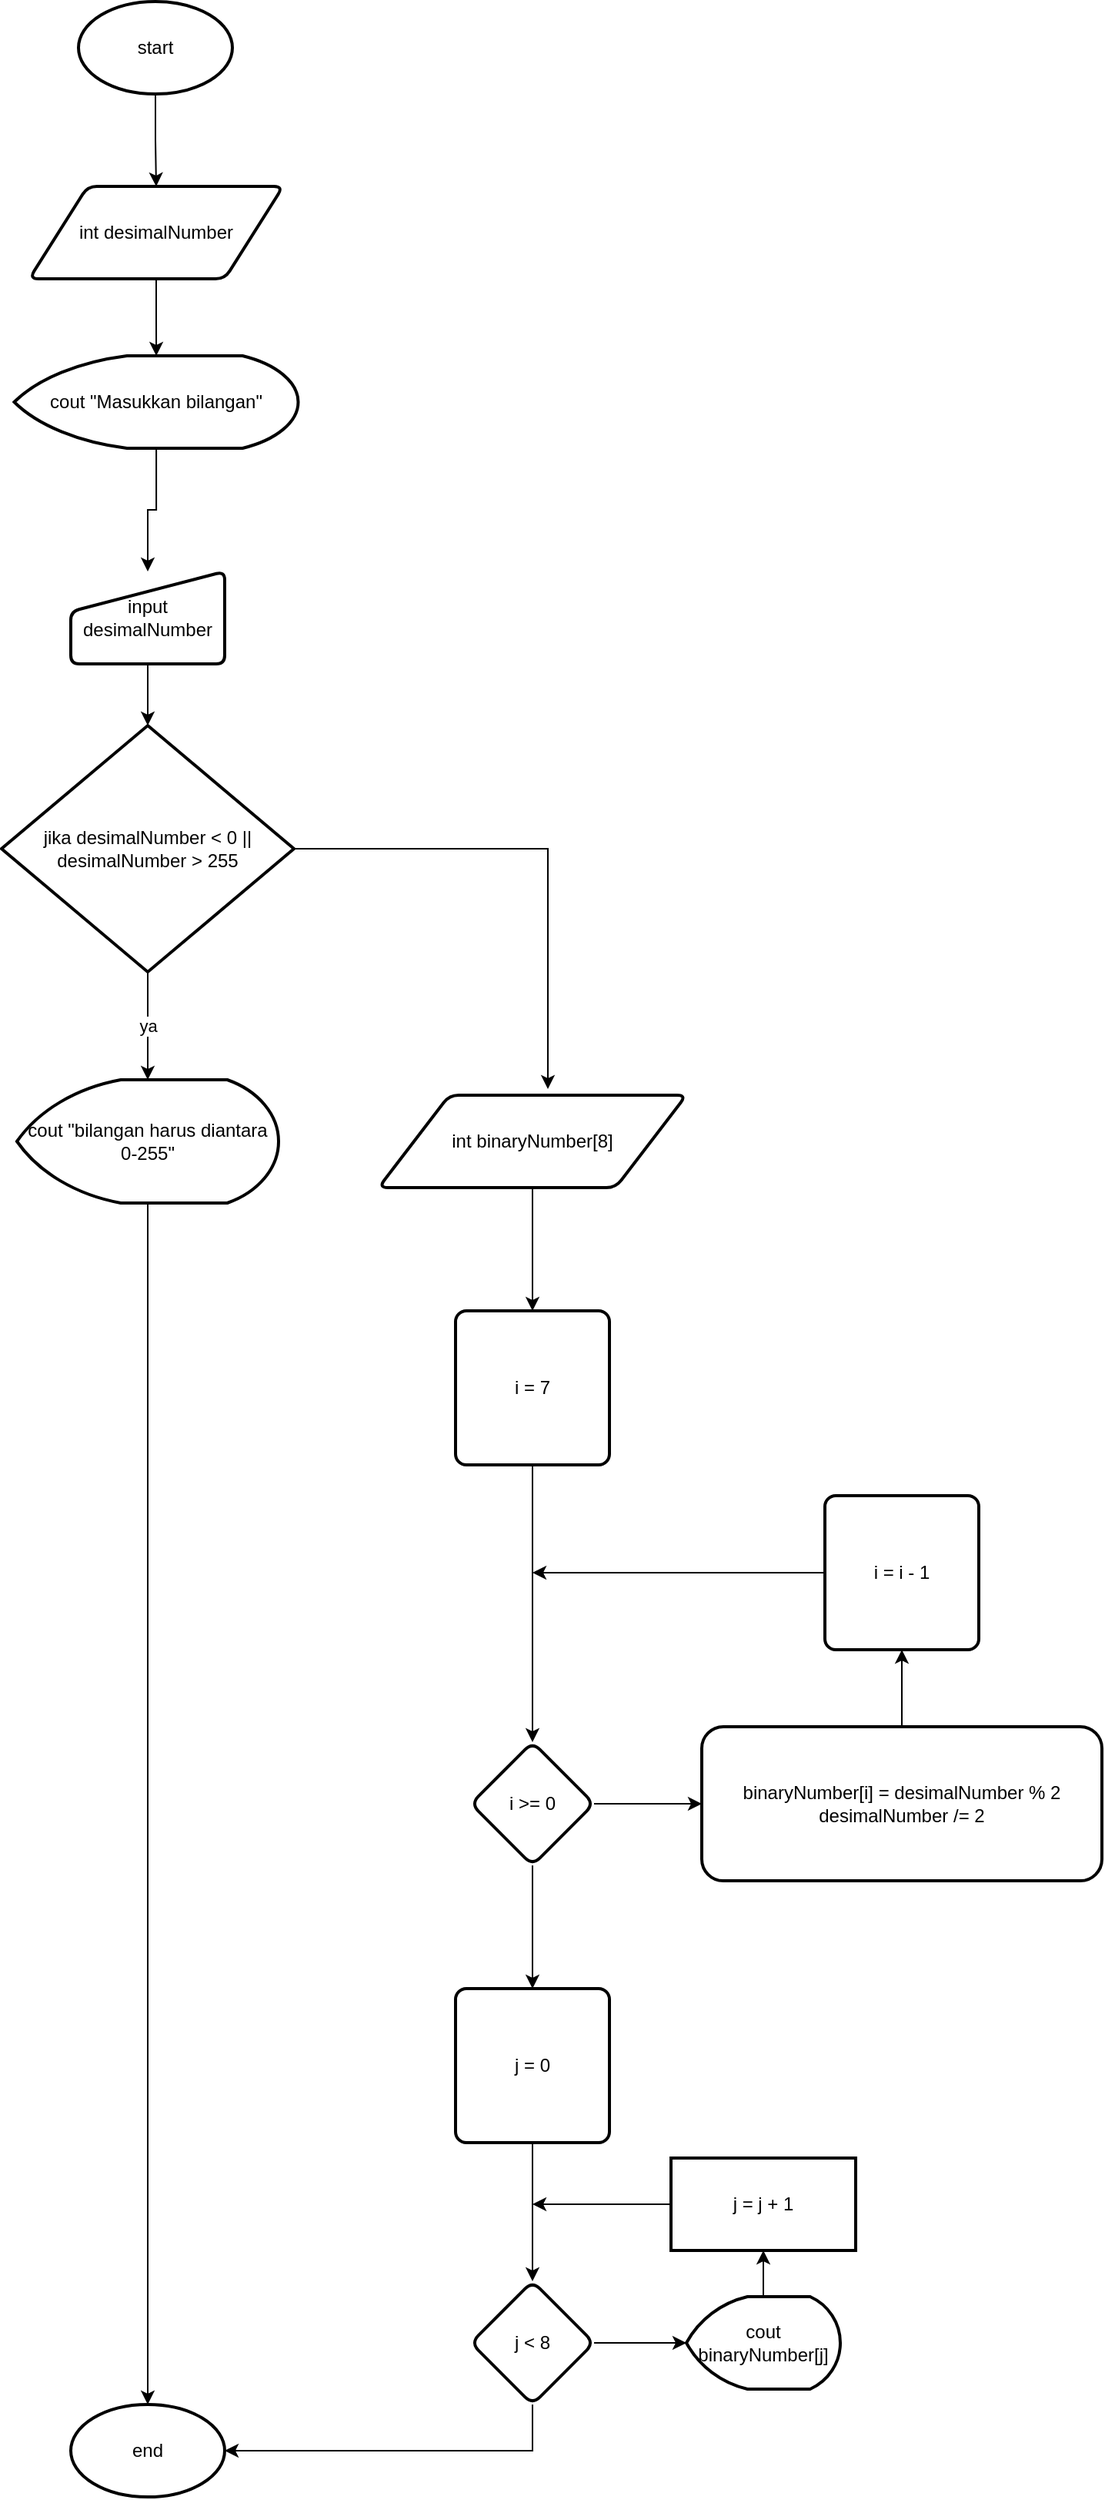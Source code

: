 <mxfile version="22.0.2" type="device">
  <diagram name="Page-1" id="wzbT7WDmP9vmyayFLNcu">
    <mxGraphModel dx="1434" dy="852" grid="1" gridSize="10" guides="1" tooltips="1" connect="1" arrows="1" fold="1" page="1" pageScale="1" pageWidth="850" pageHeight="1100" math="0" shadow="0">
      <root>
        <mxCell id="0" />
        <mxCell id="1" parent="0" />
        <mxCell id="1R3Qh_UPJZl7nbEi05K_-3" value="" style="edgeStyle=orthogonalEdgeStyle;rounded=0;orthogonalLoop=1;jettySize=auto;html=1;" edge="1" parent="1" source="1R3Qh_UPJZl7nbEi05K_-1" target="1R3Qh_UPJZl7nbEi05K_-2">
          <mxGeometry relative="1" as="geometry" />
        </mxCell>
        <mxCell id="1R3Qh_UPJZl7nbEi05K_-1" value="start" style="strokeWidth=2;html=1;shape=mxgraph.flowchart.start_1;whiteSpace=wrap;" vertex="1" parent="1">
          <mxGeometry x="375" y="40" width="100" height="60" as="geometry" />
        </mxCell>
        <mxCell id="1R3Qh_UPJZl7nbEi05K_-5" value="" style="edgeStyle=orthogonalEdgeStyle;rounded=0;orthogonalLoop=1;jettySize=auto;html=1;" edge="1" parent="1" source="1R3Qh_UPJZl7nbEi05K_-2" target="1R3Qh_UPJZl7nbEi05K_-4">
          <mxGeometry relative="1" as="geometry" />
        </mxCell>
        <mxCell id="1R3Qh_UPJZl7nbEi05K_-2" value="int desimalNumber" style="shape=parallelogram;html=1;strokeWidth=2;perimeter=parallelogramPerimeter;whiteSpace=wrap;rounded=1;arcSize=12;size=0.23;" vertex="1" parent="1">
          <mxGeometry x="343" y="160" width="165" height="60" as="geometry" />
        </mxCell>
        <mxCell id="1R3Qh_UPJZl7nbEi05K_-10" value="" style="edgeStyle=orthogonalEdgeStyle;rounded=0;orthogonalLoop=1;jettySize=auto;html=1;" edge="1" parent="1" source="1R3Qh_UPJZl7nbEi05K_-4" target="1R3Qh_UPJZl7nbEi05K_-9">
          <mxGeometry relative="1" as="geometry" />
        </mxCell>
        <mxCell id="1R3Qh_UPJZl7nbEi05K_-4" value="cout &quot;Masukkan bilangan&quot;" style="strokeWidth=2;html=1;shape=mxgraph.flowchart.display;whiteSpace=wrap;" vertex="1" parent="1">
          <mxGeometry x="333.25" y="270" width="184.5" height="60" as="geometry" />
        </mxCell>
        <mxCell id="1R3Qh_UPJZl7nbEi05K_-12" value="" style="edgeStyle=orthogonalEdgeStyle;rounded=0;orthogonalLoop=1;jettySize=auto;html=1;" edge="1" parent="1" source="1R3Qh_UPJZl7nbEi05K_-9" target="1R3Qh_UPJZl7nbEi05K_-11">
          <mxGeometry relative="1" as="geometry" />
        </mxCell>
        <mxCell id="1R3Qh_UPJZl7nbEi05K_-9" value="input desimalNumber" style="html=1;strokeWidth=2;shape=manualInput;whiteSpace=wrap;rounded=1;size=26;arcSize=11;" vertex="1" parent="1">
          <mxGeometry x="370" y="410" width="100" height="60" as="geometry" />
        </mxCell>
        <mxCell id="1R3Qh_UPJZl7nbEi05K_-14" value="ya" style="edgeStyle=orthogonalEdgeStyle;rounded=0;orthogonalLoop=1;jettySize=auto;html=1;" edge="1" parent="1" source="1R3Qh_UPJZl7nbEi05K_-11" target="1R3Qh_UPJZl7nbEi05K_-13">
          <mxGeometry relative="1" as="geometry" />
        </mxCell>
        <mxCell id="1R3Qh_UPJZl7nbEi05K_-11" value="jika desimalNumber &amp;lt; 0 || desimalNumber &amp;gt; 255" style="strokeWidth=2;html=1;shape=mxgraph.flowchart.decision;whiteSpace=wrap;" vertex="1" parent="1">
          <mxGeometry x="325" y="510" width="190" height="160" as="geometry" />
        </mxCell>
        <mxCell id="1R3Qh_UPJZl7nbEi05K_-16" value="" style="edgeStyle=orthogonalEdgeStyle;rounded=0;orthogonalLoop=1;jettySize=auto;html=1;" edge="1" parent="1" source="1R3Qh_UPJZl7nbEi05K_-13" target="1R3Qh_UPJZl7nbEi05K_-15">
          <mxGeometry relative="1" as="geometry" />
        </mxCell>
        <mxCell id="1R3Qh_UPJZl7nbEi05K_-13" value="cout &quot;bilangan harus diantara 0-255&quot;" style="strokeWidth=2;html=1;shape=mxgraph.flowchart.display;whiteSpace=wrap;" vertex="1" parent="1">
          <mxGeometry x="335" y="740" width="170" height="80" as="geometry" />
        </mxCell>
        <mxCell id="1R3Qh_UPJZl7nbEi05K_-15" value="end" style="strokeWidth=2;html=1;shape=mxgraph.flowchart.start_1;whiteSpace=wrap;" vertex="1" parent="1">
          <mxGeometry x="370" y="1600" width="100" height="60" as="geometry" />
        </mxCell>
        <mxCell id="1R3Qh_UPJZl7nbEi05K_-22" value="" style="edgeStyle=orthogonalEdgeStyle;rounded=0;orthogonalLoop=1;jettySize=auto;html=1;" edge="1" parent="1" source="1R3Qh_UPJZl7nbEi05K_-17" target="1R3Qh_UPJZl7nbEi05K_-21">
          <mxGeometry relative="1" as="geometry" />
        </mxCell>
        <mxCell id="1R3Qh_UPJZl7nbEi05K_-17" value="int binaryNumber[8]" style="shape=parallelogram;html=1;strokeWidth=2;perimeter=parallelogramPerimeter;whiteSpace=wrap;rounded=1;arcSize=12;size=0.23;" vertex="1" parent="1">
          <mxGeometry x="570" y="750" width="200" height="60" as="geometry" />
        </mxCell>
        <mxCell id="1R3Qh_UPJZl7nbEi05K_-18" style="edgeStyle=orthogonalEdgeStyle;rounded=0;orthogonalLoop=1;jettySize=auto;html=1;entryX=0.55;entryY=-0.067;entryDx=0;entryDy=0;entryPerimeter=0;" edge="1" parent="1" source="1R3Qh_UPJZl7nbEi05K_-11" target="1R3Qh_UPJZl7nbEi05K_-17">
          <mxGeometry relative="1" as="geometry" />
        </mxCell>
        <mxCell id="1R3Qh_UPJZl7nbEi05K_-24" value="" style="edgeStyle=orthogonalEdgeStyle;rounded=0;orthogonalLoop=1;jettySize=auto;html=1;" edge="1" parent="1" source="1R3Qh_UPJZl7nbEi05K_-21" target="1R3Qh_UPJZl7nbEi05K_-23">
          <mxGeometry relative="1" as="geometry" />
        </mxCell>
        <mxCell id="1R3Qh_UPJZl7nbEi05K_-21" value="i = 7" style="rounded=1;whiteSpace=wrap;html=1;absoluteArcSize=1;arcSize=14;strokeWidth=2;" vertex="1" parent="1">
          <mxGeometry x="620" y="890" width="100" height="100" as="geometry" />
        </mxCell>
        <mxCell id="1R3Qh_UPJZl7nbEi05K_-26" value="" style="edgeStyle=orthogonalEdgeStyle;rounded=0;orthogonalLoop=1;jettySize=auto;html=1;" edge="1" parent="1" source="1R3Qh_UPJZl7nbEi05K_-23" target="1R3Qh_UPJZl7nbEi05K_-25">
          <mxGeometry relative="1" as="geometry" />
        </mxCell>
        <mxCell id="1R3Qh_UPJZl7nbEi05K_-32" value="" style="edgeStyle=orthogonalEdgeStyle;rounded=0;orthogonalLoop=1;jettySize=auto;html=1;" edge="1" parent="1" source="1R3Qh_UPJZl7nbEi05K_-23" target="1R3Qh_UPJZl7nbEi05K_-31">
          <mxGeometry relative="1" as="geometry" />
        </mxCell>
        <mxCell id="1R3Qh_UPJZl7nbEi05K_-23" value="i &amp;gt;= 0" style="rhombus;whiteSpace=wrap;html=1;rounded=1;arcSize=14;strokeWidth=2;" vertex="1" parent="1">
          <mxGeometry x="630" y="1170" width="80" height="80" as="geometry" />
        </mxCell>
        <mxCell id="1R3Qh_UPJZl7nbEi05K_-28" value="" style="edgeStyle=orthogonalEdgeStyle;rounded=0;orthogonalLoop=1;jettySize=auto;html=1;" edge="1" parent="1" source="1R3Qh_UPJZl7nbEi05K_-25" target="1R3Qh_UPJZl7nbEi05K_-27">
          <mxGeometry relative="1" as="geometry" />
        </mxCell>
        <mxCell id="1R3Qh_UPJZl7nbEi05K_-25" value="binaryNumber[i] = desimalNumber % 2&lt;br&gt;desimalNumber /= 2" style="whiteSpace=wrap;html=1;rounded=1;arcSize=14;strokeWidth=2;" vertex="1" parent="1">
          <mxGeometry x="780" y="1160" width="260" height="100" as="geometry" />
        </mxCell>
        <mxCell id="1R3Qh_UPJZl7nbEi05K_-29" style="edgeStyle=orthogonalEdgeStyle;rounded=0;orthogonalLoop=1;jettySize=auto;html=1;" edge="1" parent="1" source="1R3Qh_UPJZl7nbEi05K_-27">
          <mxGeometry relative="1" as="geometry">
            <mxPoint x="670" y="1060" as="targetPoint" />
          </mxGeometry>
        </mxCell>
        <mxCell id="1R3Qh_UPJZl7nbEi05K_-27" value="i = i - 1" style="rounded=1;whiteSpace=wrap;html=1;absoluteArcSize=1;arcSize=14;strokeWidth=2;" vertex="1" parent="1">
          <mxGeometry x="860" y="1010" width="100" height="100" as="geometry" />
        </mxCell>
        <mxCell id="1R3Qh_UPJZl7nbEi05K_-34" value="" style="edgeStyle=orthogonalEdgeStyle;rounded=0;orthogonalLoop=1;jettySize=auto;html=1;" edge="1" parent="1" source="1R3Qh_UPJZl7nbEi05K_-31" target="1R3Qh_UPJZl7nbEi05K_-33">
          <mxGeometry relative="1" as="geometry" />
        </mxCell>
        <mxCell id="1R3Qh_UPJZl7nbEi05K_-31" value="j = 0" style="rounded=1;whiteSpace=wrap;html=1;absoluteArcSize=1;arcSize=14;strokeWidth=2;" vertex="1" parent="1">
          <mxGeometry x="620" y="1330" width="100" height="100" as="geometry" />
        </mxCell>
        <mxCell id="1R3Qh_UPJZl7nbEi05K_-33" value="j &amp;lt; 8" style="rhombus;whiteSpace=wrap;html=1;rounded=1;arcSize=14;strokeWidth=2;" vertex="1" parent="1">
          <mxGeometry x="630" y="1520" width="80" height="80" as="geometry" />
        </mxCell>
        <mxCell id="1R3Qh_UPJZl7nbEi05K_-38" value="" style="edgeStyle=orthogonalEdgeStyle;rounded=0;orthogonalLoop=1;jettySize=auto;html=1;" edge="1" parent="1" source="1R3Qh_UPJZl7nbEi05K_-35" target="1R3Qh_UPJZl7nbEi05K_-37">
          <mxGeometry relative="1" as="geometry" />
        </mxCell>
        <mxCell id="1R3Qh_UPJZl7nbEi05K_-35" value="cout binaryNumber[j]" style="strokeWidth=2;html=1;shape=mxgraph.flowchart.display;whiteSpace=wrap;" vertex="1" parent="1">
          <mxGeometry x="770" y="1530" width="100" height="60" as="geometry" />
        </mxCell>
        <mxCell id="1R3Qh_UPJZl7nbEi05K_-36" style="edgeStyle=orthogonalEdgeStyle;rounded=0;orthogonalLoop=1;jettySize=auto;html=1;entryX=0;entryY=0.5;entryDx=0;entryDy=0;entryPerimeter=0;" edge="1" parent="1" source="1R3Qh_UPJZl7nbEi05K_-33" target="1R3Qh_UPJZl7nbEi05K_-35">
          <mxGeometry relative="1" as="geometry" />
        </mxCell>
        <mxCell id="1R3Qh_UPJZl7nbEi05K_-39" style="edgeStyle=orthogonalEdgeStyle;rounded=0;orthogonalLoop=1;jettySize=auto;html=1;" edge="1" parent="1" source="1R3Qh_UPJZl7nbEi05K_-37">
          <mxGeometry relative="1" as="geometry">
            <mxPoint x="670" y="1470" as="targetPoint" />
          </mxGeometry>
        </mxCell>
        <mxCell id="1R3Qh_UPJZl7nbEi05K_-37" value="j = j + 1" style="whiteSpace=wrap;html=1;strokeWidth=2;" vertex="1" parent="1">
          <mxGeometry x="760" y="1440" width="120" height="60" as="geometry" />
        </mxCell>
        <mxCell id="1R3Qh_UPJZl7nbEi05K_-40" style="edgeStyle=orthogonalEdgeStyle;rounded=0;orthogonalLoop=1;jettySize=auto;html=1;entryX=1;entryY=0.5;entryDx=0;entryDy=0;entryPerimeter=0;" edge="1" parent="1" source="1R3Qh_UPJZl7nbEi05K_-33" target="1R3Qh_UPJZl7nbEi05K_-15">
          <mxGeometry relative="1" as="geometry">
            <Array as="points">
              <mxPoint x="670" y="1630" />
            </Array>
          </mxGeometry>
        </mxCell>
      </root>
    </mxGraphModel>
  </diagram>
</mxfile>
